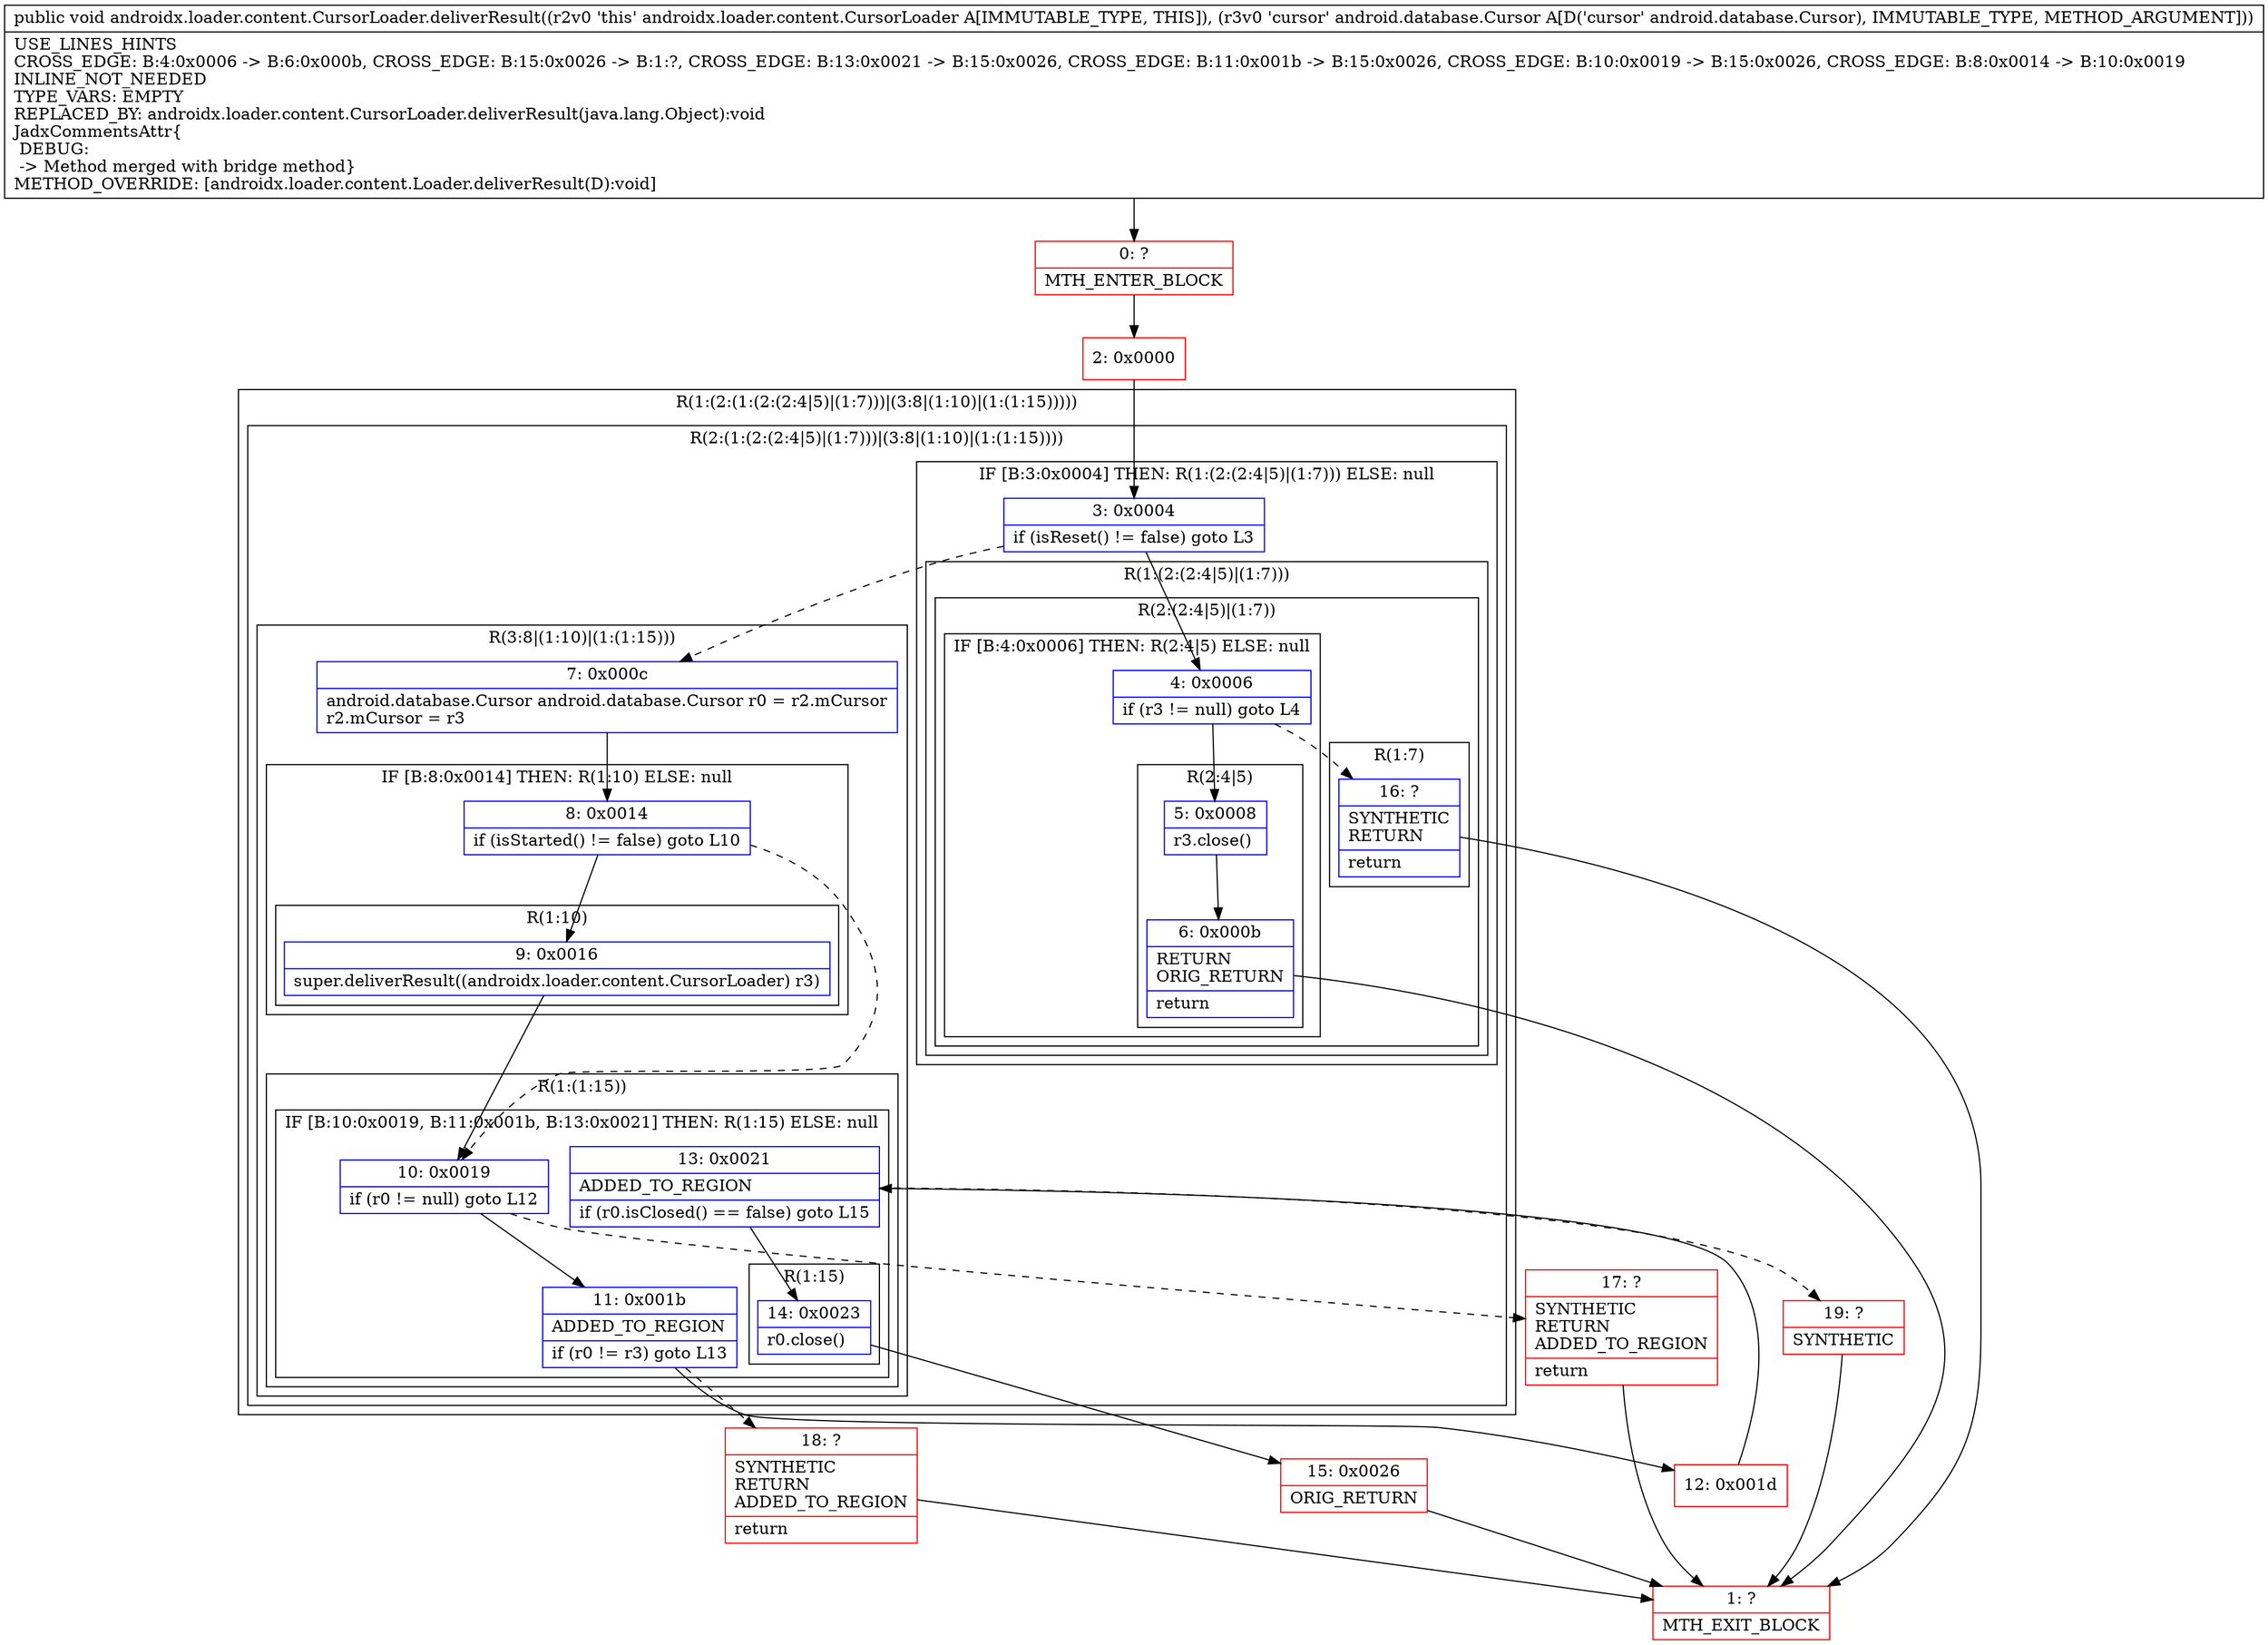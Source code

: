 digraph "CFG forandroidx.loader.content.CursorLoader.deliverResult(Landroid\/database\/Cursor;)V" {
subgraph cluster_Region_1490864502 {
label = "R(1:(2:(1:(2:(2:4|5)|(1:7)))|(3:8|(1:10)|(1:(1:15)))))";
node [shape=record,color=blue];
subgraph cluster_Region_865699860 {
label = "R(2:(1:(2:(2:4|5)|(1:7)))|(3:8|(1:10)|(1:(1:15))))";
node [shape=record,color=blue];
subgraph cluster_IfRegion_801583785 {
label = "IF [B:3:0x0004] THEN: R(1:(2:(2:4|5)|(1:7))) ELSE: null";
node [shape=record,color=blue];
Node_3 [shape=record,label="{3\:\ 0x0004|if (isReset() != false) goto L3\l}"];
subgraph cluster_Region_1794516719 {
label = "R(1:(2:(2:4|5)|(1:7)))";
node [shape=record,color=blue];
subgraph cluster_Region_1423951294 {
label = "R(2:(2:4|5)|(1:7))";
node [shape=record,color=blue];
subgraph cluster_IfRegion_737750553 {
label = "IF [B:4:0x0006] THEN: R(2:4|5) ELSE: null";
node [shape=record,color=blue];
Node_4 [shape=record,label="{4\:\ 0x0006|if (r3 != null) goto L4\l}"];
subgraph cluster_Region_1035797429 {
label = "R(2:4|5)";
node [shape=record,color=blue];
Node_5 [shape=record,label="{5\:\ 0x0008|r3.close()\l}"];
Node_6 [shape=record,label="{6\:\ 0x000b|RETURN\lORIG_RETURN\l|return\l}"];
}
}
subgraph cluster_Region_1722260403 {
label = "R(1:7)";
node [shape=record,color=blue];
Node_16 [shape=record,label="{16\:\ ?|SYNTHETIC\lRETURN\l|return\l}"];
}
}
}
}
subgraph cluster_Region_1627101953 {
label = "R(3:8|(1:10)|(1:(1:15)))";
node [shape=record,color=blue];
Node_7 [shape=record,label="{7\:\ 0x000c|android.database.Cursor android.database.Cursor r0 = r2.mCursor\lr2.mCursor = r3\l}"];
subgraph cluster_IfRegion_1283408108 {
label = "IF [B:8:0x0014] THEN: R(1:10) ELSE: null";
node [shape=record,color=blue];
Node_8 [shape=record,label="{8\:\ 0x0014|if (isStarted() != false) goto L10\l}"];
subgraph cluster_Region_773076636 {
label = "R(1:10)";
node [shape=record,color=blue];
Node_9 [shape=record,label="{9\:\ 0x0016|super.deliverResult((androidx.loader.content.CursorLoader) r3)\l}"];
}
}
subgraph cluster_Region_2069968960 {
label = "R(1:(1:15))";
node [shape=record,color=blue];
subgraph cluster_IfRegion_283482039 {
label = "IF [B:10:0x0019, B:11:0x001b, B:13:0x0021] THEN: R(1:15) ELSE: null";
node [shape=record,color=blue];
Node_10 [shape=record,label="{10\:\ 0x0019|if (r0 != null) goto L12\l}"];
Node_11 [shape=record,label="{11\:\ 0x001b|ADDED_TO_REGION\l|if (r0 != r3) goto L13\l}"];
Node_13 [shape=record,label="{13\:\ 0x0021|ADDED_TO_REGION\l|if (r0.isClosed() == false) goto L15\l}"];
subgraph cluster_Region_562311442 {
label = "R(1:15)";
node [shape=record,color=blue];
Node_14 [shape=record,label="{14\:\ 0x0023|r0.close()\l}"];
}
}
}
}
}
}
Node_0 [shape=record,color=red,label="{0\:\ ?|MTH_ENTER_BLOCK\l}"];
Node_2 [shape=record,color=red,label="{2\:\ 0x0000}"];
Node_1 [shape=record,color=red,label="{1\:\ ?|MTH_EXIT_BLOCK\l}"];
Node_12 [shape=record,color=red,label="{12\:\ 0x001d}"];
Node_15 [shape=record,color=red,label="{15\:\ 0x0026|ORIG_RETURN\l}"];
Node_19 [shape=record,color=red,label="{19\:\ ?|SYNTHETIC\l}"];
Node_18 [shape=record,color=red,label="{18\:\ ?|SYNTHETIC\lRETURN\lADDED_TO_REGION\l|return\l}"];
Node_17 [shape=record,color=red,label="{17\:\ ?|SYNTHETIC\lRETURN\lADDED_TO_REGION\l|return\l}"];
MethodNode[shape=record,label="{public void androidx.loader.content.CursorLoader.deliverResult((r2v0 'this' androidx.loader.content.CursorLoader A[IMMUTABLE_TYPE, THIS]), (r3v0 'cursor' android.database.Cursor A[D('cursor' android.database.Cursor), IMMUTABLE_TYPE, METHOD_ARGUMENT]))  | USE_LINES_HINTS\lCROSS_EDGE: B:4:0x0006 \-\> B:6:0x000b, CROSS_EDGE: B:15:0x0026 \-\> B:1:?, CROSS_EDGE: B:13:0x0021 \-\> B:15:0x0026, CROSS_EDGE: B:11:0x001b \-\> B:15:0x0026, CROSS_EDGE: B:10:0x0019 \-\> B:15:0x0026, CROSS_EDGE: B:8:0x0014 \-\> B:10:0x0019\lINLINE_NOT_NEEDED\lTYPE_VARS: EMPTY\lREPLACED_BY: androidx.loader.content.CursorLoader.deliverResult(java.lang.Object):void\lJadxCommentsAttr\{\l DEBUG: \l \-\> Method merged with bridge method\}\lMETHOD_OVERRIDE: [androidx.loader.content.Loader.deliverResult(D):void]\l}"];
MethodNode -> Node_0;Node_3 -> Node_4;
Node_3 -> Node_7[style=dashed];
Node_4 -> Node_5;
Node_4 -> Node_16[style=dashed];
Node_5 -> Node_6;
Node_6 -> Node_1;
Node_16 -> Node_1;
Node_7 -> Node_8;
Node_8 -> Node_9;
Node_8 -> Node_10[style=dashed];
Node_9 -> Node_10;
Node_10 -> Node_11;
Node_10 -> Node_17[style=dashed];
Node_11 -> Node_12;
Node_11 -> Node_18[style=dashed];
Node_13 -> Node_14;
Node_13 -> Node_19[style=dashed];
Node_14 -> Node_15;
Node_0 -> Node_2;
Node_2 -> Node_3;
Node_12 -> Node_13;
Node_15 -> Node_1;
Node_19 -> Node_1;
Node_18 -> Node_1;
Node_17 -> Node_1;
}


